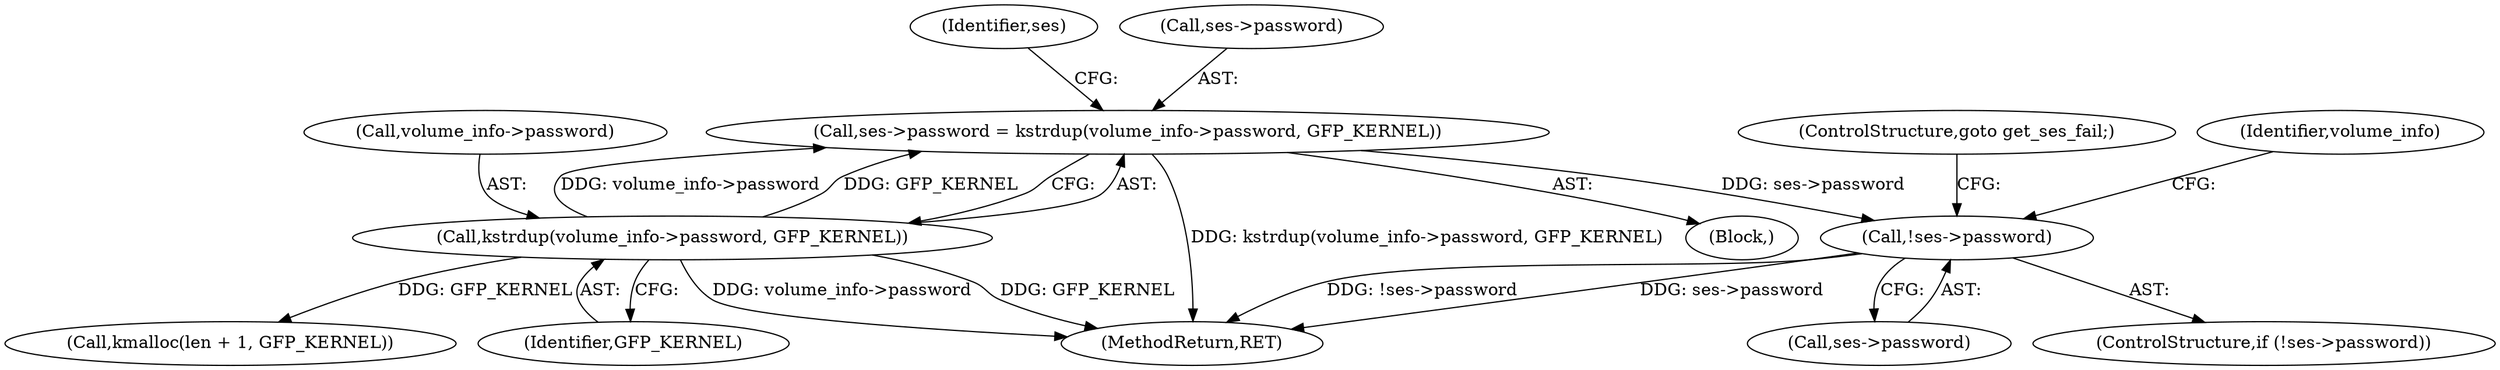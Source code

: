digraph "0_linux_4ff67b720c02c36e54d55b88c2931879b7db1cd2_0@pointer" {
"1000285" [label="(Call,!ses->password)"];
"1000275" [label="(Call,ses->password = kstrdup(volume_info->password, GFP_KERNEL))"];
"1000279" [label="(Call,kstrdup(volume_info->password, GFP_KERNEL))"];
"1000283" [label="(Identifier,GFP_KERNEL)"];
"1000286" [label="(Call,ses->password)"];
"1000287" [label="(Identifier,ses)"];
"1000289" [label="(ControlStructure,goto get_ses_fail;)"];
"1000275" [label="(Call,ses->password = kstrdup(volume_info->password, GFP_KERNEL))"];
"1000280" [label="(Call,volume_info->password)"];
"1000274" [label="(Block,)"];
"1000292" [label="(Identifier,volume_info)"];
"1000279" [label="(Call,kstrdup(volume_info->password, GFP_KERNEL))"];
"1000285" [label="(Call,!ses->password)"];
"1000306" [label="(Call,kmalloc(len + 1, GFP_KERNEL))"];
"1000284" [label="(ControlStructure,if (!ses->password))"];
"1000276" [label="(Call,ses->password)"];
"1000392" [label="(MethodReturn,RET)"];
"1000285" -> "1000284"  [label="AST: "];
"1000285" -> "1000286"  [label="CFG: "];
"1000286" -> "1000285"  [label="AST: "];
"1000289" -> "1000285"  [label="CFG: "];
"1000292" -> "1000285"  [label="CFG: "];
"1000285" -> "1000392"  [label="DDG: ses->password"];
"1000285" -> "1000392"  [label="DDG: !ses->password"];
"1000275" -> "1000285"  [label="DDG: ses->password"];
"1000275" -> "1000274"  [label="AST: "];
"1000275" -> "1000279"  [label="CFG: "];
"1000276" -> "1000275"  [label="AST: "];
"1000279" -> "1000275"  [label="AST: "];
"1000287" -> "1000275"  [label="CFG: "];
"1000275" -> "1000392"  [label="DDG: kstrdup(volume_info->password, GFP_KERNEL)"];
"1000279" -> "1000275"  [label="DDG: volume_info->password"];
"1000279" -> "1000275"  [label="DDG: GFP_KERNEL"];
"1000279" -> "1000283"  [label="CFG: "];
"1000280" -> "1000279"  [label="AST: "];
"1000283" -> "1000279"  [label="AST: "];
"1000279" -> "1000392"  [label="DDG: volume_info->password"];
"1000279" -> "1000392"  [label="DDG: GFP_KERNEL"];
"1000279" -> "1000306"  [label="DDG: GFP_KERNEL"];
}

